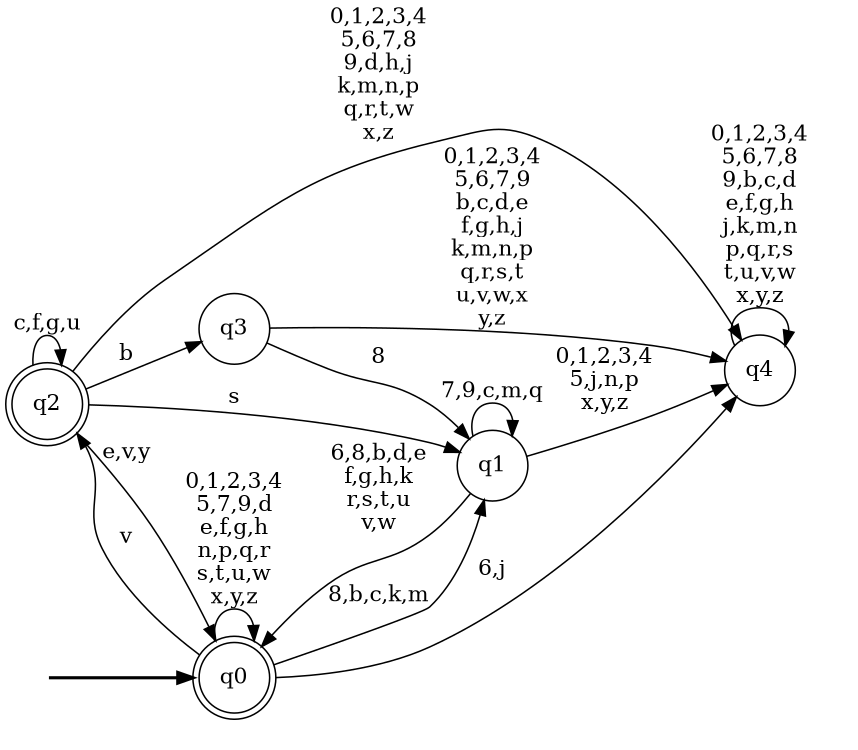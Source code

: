 digraph BlueStar {
__start0 [style = invis, shape = none, label = "", width = 0, height = 0];

rankdir=LR;
size="8,5";

s0 [style="rounded,filled", color="black", fillcolor="white" shape="doublecircle", label="q0"];
s1 [style="filled", color="black", fillcolor="white" shape="circle", label="q1"];
s2 [style="rounded,filled", color="black", fillcolor="white" shape="doublecircle", label="q2"];
s3 [style="filled", color="black", fillcolor="white" shape="circle", label="q3"];
s4 [style="filled", color="black", fillcolor="white" shape="circle", label="q4"];
subgraph cluster_main { 
	graph [pad=".75", ranksep="0.15", nodesep="0.15"];
	 style=invis; 
	__start0 -> s0 [penwidth=2];
}
s0 -> s0 [label="0,1,2,3,4\n5,7,9,d\ne,f,g,h\nn,p,q,r\ns,t,u,w\nx,y,z"];
s0 -> s1 [label="8,b,c,k,m"];
s0 -> s2 [label="v"];
s0 -> s4 [label="6,j"];
s1 -> s0 [label="6,8,b,d,e\nf,g,h,k\nr,s,t,u\nv,w"];
s1 -> s1 [label="7,9,c,m,q"];
s1 -> s4 [label="0,1,2,3,4\n5,j,n,p\nx,y,z"];
s2 -> s0 [label="e,v,y"];
s2 -> s1 [label="s"];
s2 -> s2 [label="c,f,g,u"];
s2 -> s3 [label="b"];
s2 -> s4 [label="0,1,2,3,4\n5,6,7,8\n9,d,h,j\nk,m,n,p\nq,r,t,w\nx,z"];
s3 -> s1 [label="8"];
s3 -> s4 [label="0,1,2,3,4\n5,6,7,9\nb,c,d,e\nf,g,h,j\nk,m,n,p\nq,r,s,t\nu,v,w,x\ny,z"];
s4 -> s4 [label="0,1,2,3,4\n5,6,7,8\n9,b,c,d\ne,f,g,h\nj,k,m,n\np,q,r,s\nt,u,v,w\nx,y,z"];

}